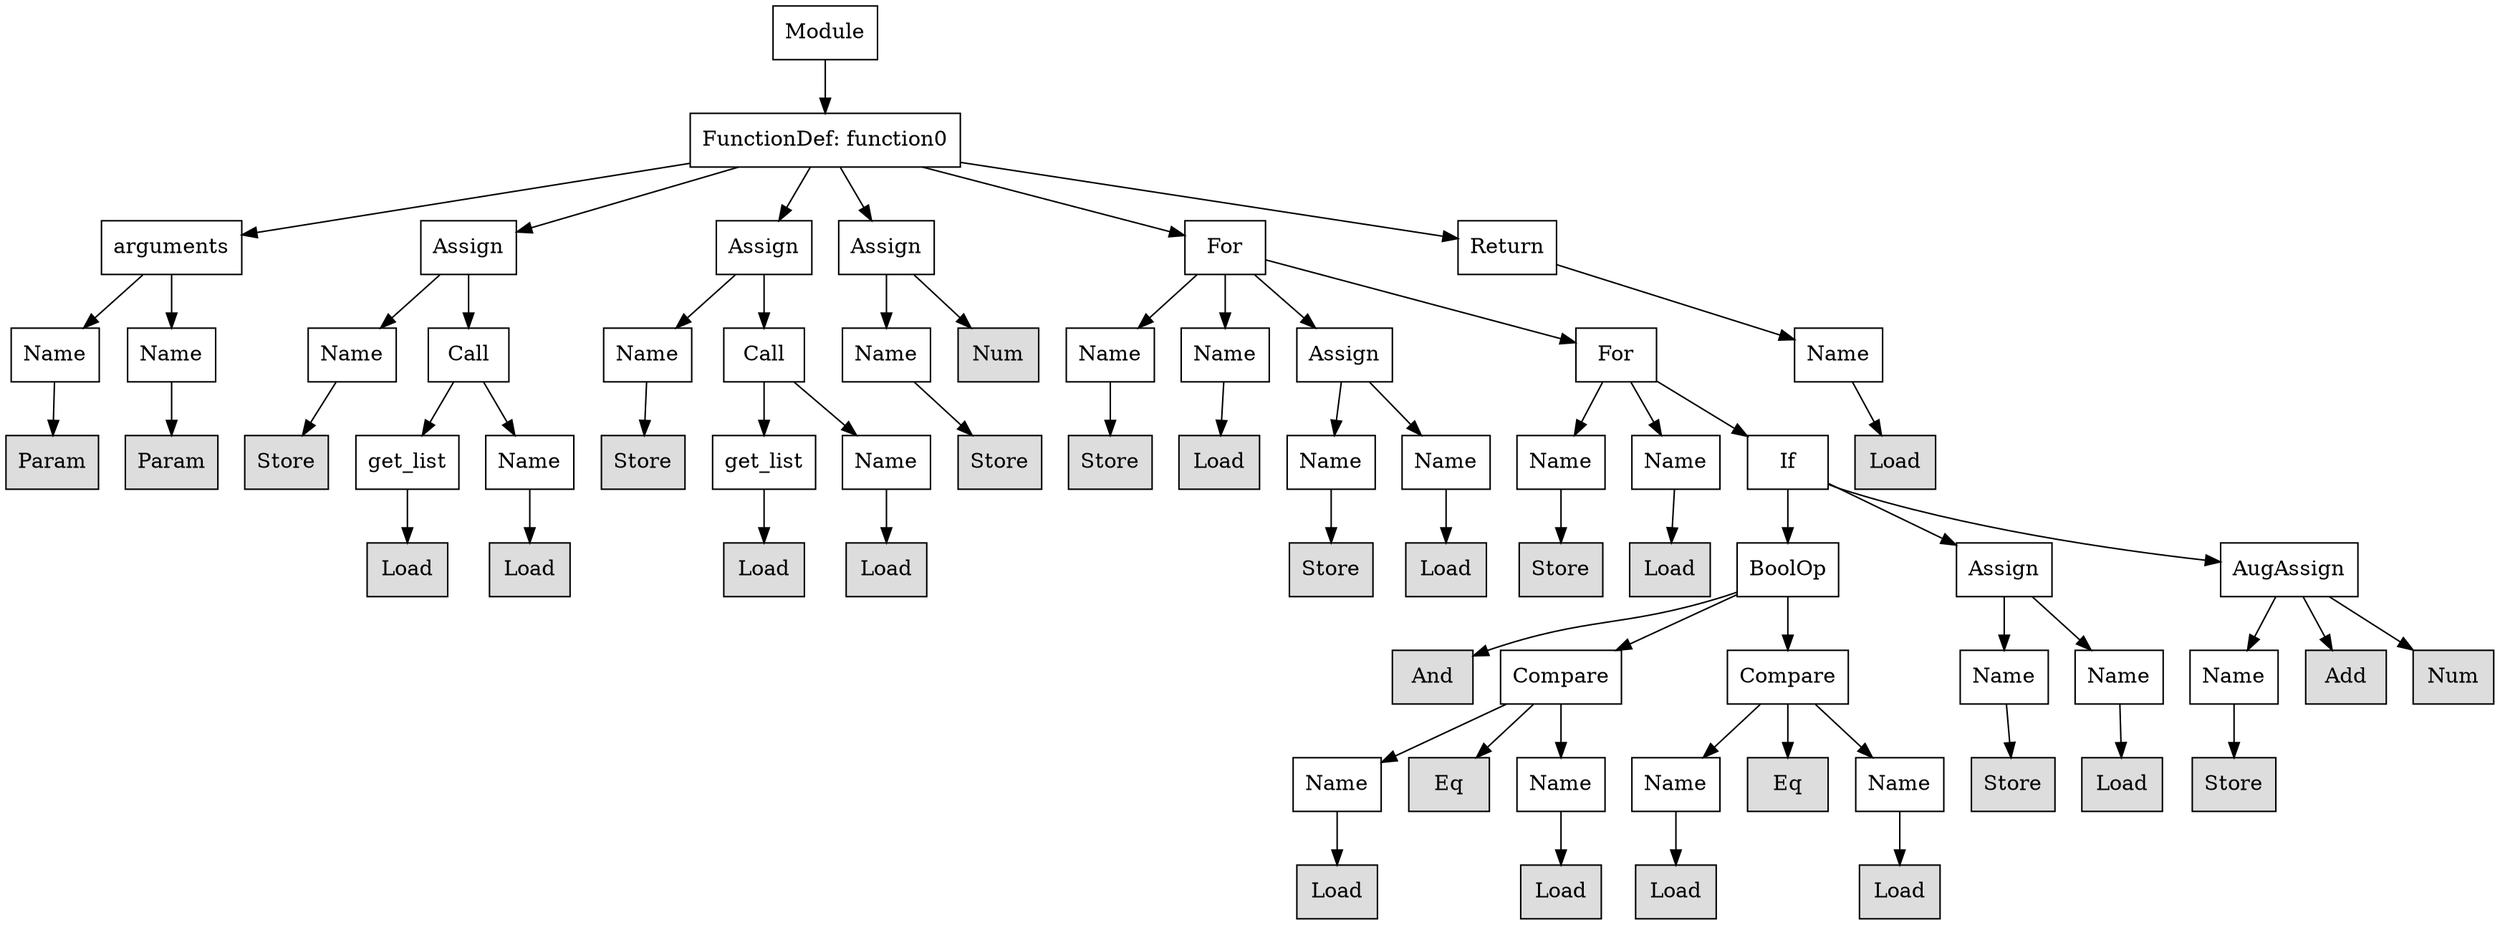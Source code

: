 digraph G {
n0 [shape=rect, label="Module"];
n1 [shape=rect, label="FunctionDef: function0"];
n2 [shape=rect, label="arguments"];
n3 [shape=rect, label="Assign"];
n4 [shape=rect, label="Assign"];
n5 [shape=rect, label="Assign"];
n6 [shape=rect, label="For"];
n7 [shape=rect, label="Return"];
n8 [shape=rect, label="Name"];
n9 [shape=rect, label="Name"];
n10 [shape=rect, label="Name"];
n11 [shape=rect, label="Call"];
n12 [shape=rect, label="Name"];
n13 [shape=rect, label="Call"];
n14 [shape=rect, label="Name"];
n15 [shape=rect, label="Num" style="filled" fillcolor="#dddddd"];
n16 [shape=rect, label="Name"];
n17 [shape=rect, label="Name"];
n18 [shape=rect, label="Assign"];
n19 [shape=rect, label="For"];
n20 [shape=rect, label="Name"];
n21 [shape=rect, label="Param" style="filled" fillcolor="#dddddd"];
n22 [shape=rect, label="Param" style="filled" fillcolor="#dddddd"];
n23 [shape=rect, label="Store" style="filled" fillcolor="#dddddd"];
n24 [shape=rect, label="get_list"];
n25 [shape=rect, label="Name"];
n26 [shape=rect, label="Store" style="filled" fillcolor="#dddddd"];
n27 [shape=rect, label="get_list"];
n28 [shape=rect, label="Name"];
n29 [shape=rect, label="Store" style="filled" fillcolor="#dddddd"];
n30 [shape=rect, label="Store" style="filled" fillcolor="#dddddd"];
n31 [shape=rect, label="Load" style="filled" fillcolor="#dddddd"];
n32 [shape=rect, label="Name"];
n33 [shape=rect, label="Name"];
n34 [shape=rect, label="Name"];
n35 [shape=rect, label="Name"];
n36 [shape=rect, label="If"];
n37 [shape=rect, label="Load" style="filled" fillcolor="#dddddd"];
n38 [shape=rect, label="Load" style="filled" fillcolor="#dddddd"];
n39 [shape=rect, label="Load" style="filled" fillcolor="#dddddd"];
n40 [shape=rect, label="Load" style="filled" fillcolor="#dddddd"];
n41 [shape=rect, label="Load" style="filled" fillcolor="#dddddd"];
n42 [shape=rect, label="Store" style="filled" fillcolor="#dddddd"];
n43 [shape=rect, label="Load" style="filled" fillcolor="#dddddd"];
n44 [shape=rect, label="Store" style="filled" fillcolor="#dddddd"];
n45 [shape=rect, label="Load" style="filled" fillcolor="#dddddd"];
n46 [shape=rect, label="BoolOp"];
n47 [shape=rect, label="Assign"];
n48 [shape=rect, label="AugAssign"];
n49 [shape=rect, label="And" style="filled" fillcolor="#dddddd"];
n50 [shape=rect, label="Compare"];
n51 [shape=rect, label="Compare"];
n52 [shape=rect, label="Name"];
n53 [shape=rect, label="Name"];
n54 [shape=rect, label="Name"];
n55 [shape=rect, label="Add" style="filled" fillcolor="#dddddd"];
n56 [shape=rect, label="Num" style="filled" fillcolor="#dddddd"];
n57 [shape=rect, label="Name"];
n58 [shape=rect, label="Eq" style="filled" fillcolor="#dddddd"];
n59 [shape=rect, label="Name"];
n60 [shape=rect, label="Name"];
n61 [shape=rect, label="Eq" style="filled" fillcolor="#dddddd"];
n62 [shape=rect, label="Name"];
n63 [shape=rect, label="Store" style="filled" fillcolor="#dddddd"];
n64 [shape=rect, label="Load" style="filled" fillcolor="#dddddd"];
n65 [shape=rect, label="Store" style="filled" fillcolor="#dddddd"];
n66 [shape=rect, label="Load" style="filled" fillcolor="#dddddd"];
n67 [shape=rect, label="Load" style="filled" fillcolor="#dddddd"];
n68 [shape=rect, label="Load" style="filled" fillcolor="#dddddd"];
n69 [shape=rect, label="Load" style="filled" fillcolor="#dddddd"];
n0 -> n1;
n1 -> n2;
n1 -> n3;
n1 -> n4;
n1 -> n5;
n1 -> n6;
n1 -> n7;
n2 -> n8;
n2 -> n9;
n3 -> n10;
n3 -> n11;
n4 -> n12;
n4 -> n13;
n5 -> n14;
n5 -> n15;
n6 -> n16;
n6 -> n17;
n6 -> n18;
n6 -> n19;
n7 -> n20;
n8 -> n21;
n9 -> n22;
n10 -> n23;
n11 -> n24;
n11 -> n25;
n12 -> n26;
n13 -> n27;
n13 -> n28;
n14 -> n29;
n16 -> n30;
n17 -> n31;
n18 -> n32;
n18 -> n33;
n19 -> n34;
n19 -> n35;
n19 -> n36;
n20 -> n37;
n24 -> n38;
n25 -> n39;
n27 -> n40;
n28 -> n41;
n32 -> n42;
n33 -> n43;
n34 -> n44;
n35 -> n45;
n36 -> n46;
n36 -> n47;
n36 -> n48;
n46 -> n49;
n46 -> n50;
n46 -> n51;
n47 -> n52;
n47 -> n53;
n48 -> n54;
n48 -> n55;
n48 -> n56;
n50 -> n57;
n50 -> n58;
n50 -> n59;
n51 -> n60;
n51 -> n61;
n51 -> n62;
n52 -> n63;
n53 -> n64;
n54 -> n65;
n57 -> n66;
n59 -> n67;
n60 -> n68;
n62 -> n69;
}
